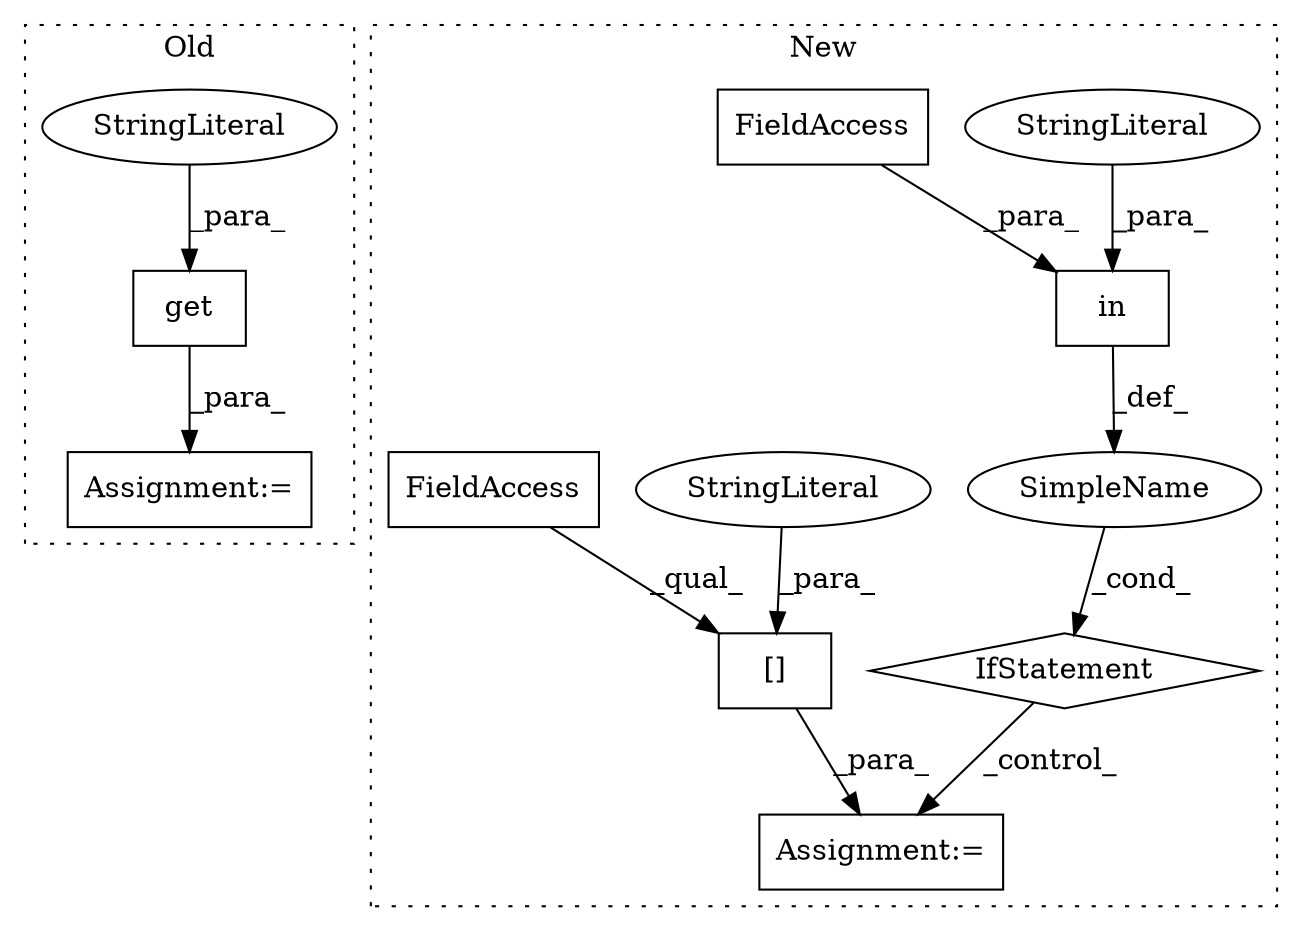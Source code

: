 digraph G {
subgraph cluster0 {
1 [label="get" a="32" s="54424,54447" l="4,1" shape="box"];
4 [label="StringLiteral" a="45" s="54428" l="19" shape="ellipse"];
6 [label="Assignment:=" a="7" s="54413" l="1" shape="box"];
label = "Old";
style="dotted";
}
subgraph cluster1 {
2 [label="in" a="105" s="69686" l="24" shape="box"];
3 [label="IfStatement" a="25" s="69678,69710" l="8,2" shape="diamond"];
5 [label="StringLiteral" a="45" s="69686" l="11" shape="ellipse"];
7 [label="Assignment:=" a="7" s="69728" l="1" shape="box"];
8 [label="SimpleName" a="42" s="" l="" shape="ellipse"];
9 [label="[]" a="2" s="69729,69750" l="10,1" shape="box"];
10 [label="StringLiteral" a="45" s="69739" l="11" shape="ellipse"];
11 [label="FieldAccess" a="22" s="69701" l="9" shape="box"];
12 [label="FieldAccess" a="22" s="69729" l="9" shape="box"];
label = "New";
style="dotted";
}
1 -> 6 [label="_para_"];
2 -> 8 [label="_def_"];
3 -> 7 [label="_control_"];
4 -> 1 [label="_para_"];
5 -> 2 [label="_para_"];
8 -> 3 [label="_cond_"];
9 -> 7 [label="_para_"];
10 -> 9 [label="_para_"];
11 -> 2 [label="_para_"];
12 -> 9 [label="_qual_"];
}